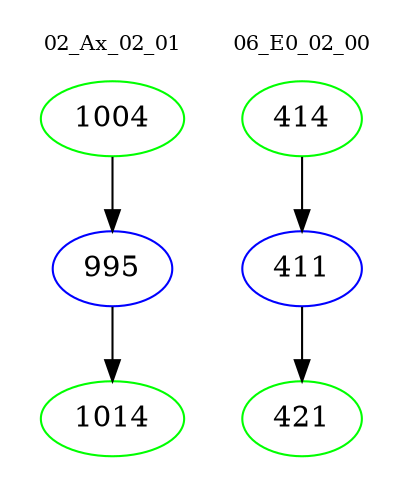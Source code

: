 digraph{
subgraph cluster_0 {
color = white
label = "02_Ax_02_01";
fontsize=10;
T0_1004 [label="1004", color="green"]
T0_1004 -> T0_995 [color="black"]
T0_995 [label="995", color="blue"]
T0_995 -> T0_1014 [color="black"]
T0_1014 [label="1014", color="green"]
}
subgraph cluster_1 {
color = white
label = "06_E0_02_00";
fontsize=10;
T1_414 [label="414", color="green"]
T1_414 -> T1_411 [color="black"]
T1_411 [label="411", color="blue"]
T1_411 -> T1_421 [color="black"]
T1_421 [label="421", color="green"]
}
}
